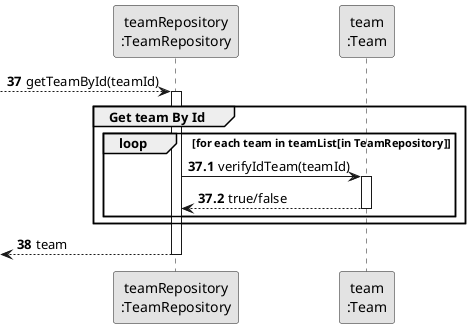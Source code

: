 @startuml
'https://plantuml.com/sequence-diagram
skinparam monochrome true
skinparam packageStyle rectangle
skinparam shadowing false

participant "teamRepository\n:TeamRepository" as TEAMREPO
participant "team\n:Team" as TEAM

autonumber 37

--> TEAMREPO : getTeamById(teamId)

autonumber 37.1

activate TEAMREPO

group Get team By Id

loop for each team in teamList[in TeamRepository]

TEAMREPO -> TEAM : verifyIdTeam(teamId)

activate TEAM

TEAM --> TEAMREPO : true/false

deactivate TEAM

end

end

autonumber 38

<--TEAMREPO : team

deactivate TEAMREPO
@enduml